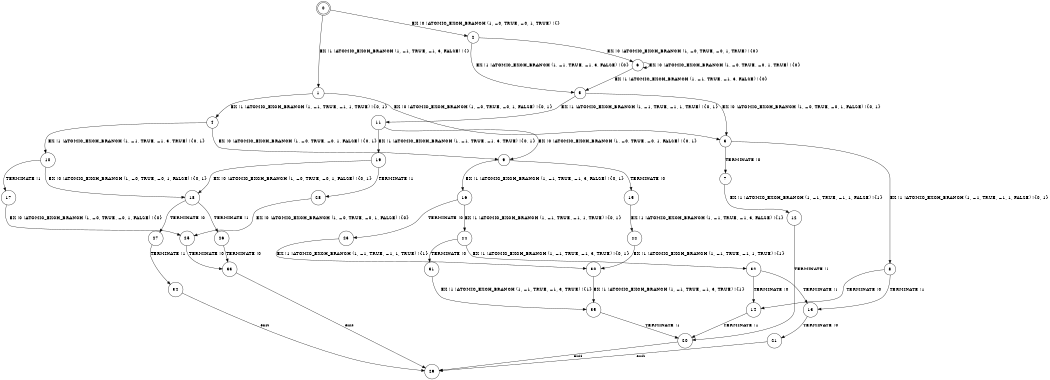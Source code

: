 digraph BCG {
size = "7, 10.5";
center = TRUE;
node [shape = circle];
0 [peripheries = 2];
0 -> 1 [label = "EX !1 !ATOMIC_EXCH_BRANCH (1, +1, TRUE, +1, 3, FALSE) !{}"];
0 -> 2 [label = "EX !0 !ATOMIC_EXCH_BRANCH (1, +0, TRUE, +0, 1, TRUE) !{}"];
1 -> 3 [label = "EX !0 !ATOMIC_EXCH_BRANCH (1, +0, TRUE, +0, 1, FALSE) !{0, 1}"];
1 -> 4 [label = "EX !1 !ATOMIC_EXCH_BRANCH (1, +1, TRUE, +1, 1, TRUE) !{0, 1}"];
2 -> 5 [label = "EX !1 !ATOMIC_EXCH_BRANCH (1, +1, TRUE, +1, 3, FALSE) !{0}"];
2 -> 6 [label = "EX !0 !ATOMIC_EXCH_BRANCH (1, +0, TRUE, +0, 1, TRUE) !{0}"];
3 -> 7 [label = "TERMINATE !0"];
3 -> 8 [label = "EX !1 !ATOMIC_EXCH_BRANCH (1, +1, TRUE, +1, 1, FALSE) !{0, 1}"];
4 -> 9 [label = "EX !0 !ATOMIC_EXCH_BRANCH (1, +0, TRUE, +0, 1, FALSE) !{0, 1}"];
4 -> 10 [label = "EX !1 !ATOMIC_EXCH_BRANCH (1, +1, TRUE, +1, 3, TRUE) !{0, 1}"];
5 -> 11 [label = "EX !1 !ATOMIC_EXCH_BRANCH (1, +1, TRUE, +1, 1, TRUE) !{0, 1}"];
5 -> 3 [label = "EX !0 !ATOMIC_EXCH_BRANCH (1, +0, TRUE, +0, 1, FALSE) !{0, 1}"];
6 -> 5 [label = "EX !1 !ATOMIC_EXCH_BRANCH (1, +1, TRUE, +1, 3, FALSE) !{0}"];
6 -> 6 [label = "EX !0 !ATOMIC_EXCH_BRANCH (1, +0, TRUE, +0, 1, TRUE) !{0}"];
7 -> 12 [label = "EX !1 !ATOMIC_EXCH_BRANCH (1, +1, TRUE, +1, 1, FALSE) !{1}"];
8 -> 13 [label = "TERMINATE !1"];
8 -> 14 [label = "TERMINATE !0"];
9 -> 15 [label = "TERMINATE !0"];
9 -> 16 [label = "EX !1 !ATOMIC_EXCH_BRANCH (1, +1, TRUE, +1, 3, FALSE) !{0, 1}"];
10 -> 17 [label = "TERMINATE !1"];
10 -> 18 [label = "EX !0 !ATOMIC_EXCH_BRANCH (1, +0, TRUE, +0, 1, FALSE) !{0, 1}"];
11 -> 19 [label = "EX !1 !ATOMIC_EXCH_BRANCH (1, +1, TRUE, +1, 3, TRUE) !{0, 1}"];
11 -> 9 [label = "EX !0 !ATOMIC_EXCH_BRANCH (1, +0, TRUE, +0, 1, FALSE) !{0, 1}"];
12 -> 20 [label = "TERMINATE !1"];
13 -> 21 [label = "TERMINATE !0"];
14 -> 20 [label = "TERMINATE !1"];
15 -> 22 [label = "EX !1 !ATOMIC_EXCH_BRANCH (1, +1, TRUE, +1, 3, FALSE) !{1}"];
16 -> 23 [label = "TERMINATE !0"];
16 -> 24 [label = "EX !1 !ATOMIC_EXCH_BRANCH (1, +1, TRUE, +1, 1, TRUE) !{0, 1}"];
17 -> 25 [label = "EX !0 !ATOMIC_EXCH_BRANCH (1, +0, TRUE, +0, 1, FALSE) !{0}"];
18 -> 26 [label = "TERMINATE !1"];
18 -> 27 [label = "TERMINATE !0"];
19 -> 28 [label = "TERMINATE !1"];
19 -> 18 [label = "EX !0 !ATOMIC_EXCH_BRANCH (1, +0, TRUE, +0, 1, FALSE) !{0, 1}"];
20 -> 29 [label = "exit"];
21 -> 29 [label = "exit"];
22 -> 30 [label = "EX !1 !ATOMIC_EXCH_BRANCH (1, +1, TRUE, +1, 1, TRUE) !{1}"];
23 -> 30 [label = "EX !1 !ATOMIC_EXCH_BRANCH (1, +1, TRUE, +1, 1, TRUE) !{1}"];
24 -> 31 [label = "TERMINATE !0"];
24 -> 32 [label = "EX !1 !ATOMIC_EXCH_BRANCH (1, +1, TRUE, +1, 3, TRUE) !{0, 1}"];
25 -> 33 [label = "TERMINATE !0"];
26 -> 33 [label = "TERMINATE !0"];
27 -> 34 [label = "TERMINATE !1"];
28 -> 25 [label = "EX !0 !ATOMIC_EXCH_BRANCH (1, +0, TRUE, +0, 1, FALSE) !{0}"];
30 -> 35 [label = "EX !1 !ATOMIC_EXCH_BRANCH (1, +1, TRUE, +1, 3, TRUE) !{1}"];
31 -> 35 [label = "EX !1 !ATOMIC_EXCH_BRANCH (1, +1, TRUE, +1, 3, TRUE) !{1}"];
32 -> 13 [label = "TERMINATE !1"];
32 -> 14 [label = "TERMINATE !0"];
33 -> 29 [label = "exit"];
34 -> 29 [label = "exit"];
35 -> 20 [label = "TERMINATE !1"];
}
